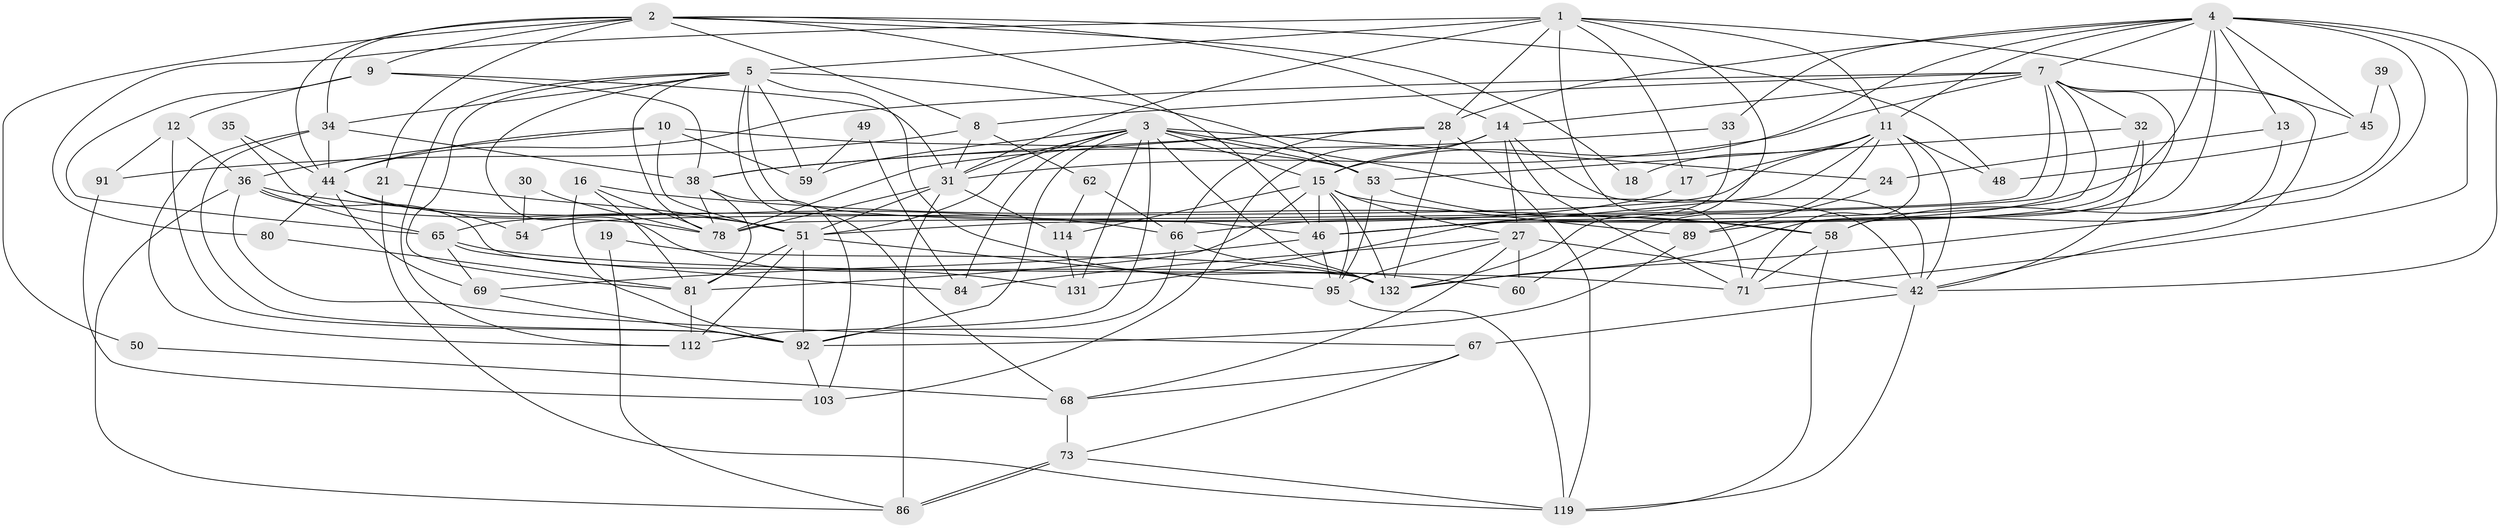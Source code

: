 // original degree distribution, {4: 0.2740740740740741, 3: 0.23703703703703705, 5: 0.21481481481481482, 6: 0.08888888888888889, 2: 0.14814814814814814, 8: 0.014814814814814815, 7: 0.014814814814814815, 9: 0.007407407407407408}
// Generated by graph-tools (version 1.1) at 2025/15/03/09/25 04:15:07]
// undirected, 67 vertices, 188 edges
graph export_dot {
graph [start="1"]
  node [color=gray90,style=filled];
  1 [super="+6+43"];
  2 [super="+87"];
  3 [super="+40+83"];
  4 [super="+79+25"];
  5 [super="+111+105+75+61"];
  7 [super="+115+102+52+82"];
  8 [super="+22"];
  9 [super="+130"];
  10 [super="+47"];
  11 [super="+118"];
  12;
  13 [super="+100"];
  14 [super="+20"];
  15 [super="+109+26+23"];
  16 [super="+63"];
  17;
  18;
  19;
  21;
  24;
  27 [super="+124"];
  28 [super="+29+37"];
  30;
  31 [super="+117+85+41"];
  32;
  33;
  34 [super="+106+120"];
  35;
  36 [super="+70"];
  38 [super="+74"];
  39;
  42 [super="+93+76"];
  44 [super="+98"];
  45;
  46 [super="+56"];
  48;
  49;
  50;
  51 [super="+77"];
  53 [super="+129"];
  54;
  58;
  59;
  60;
  62;
  65 [super="+94"];
  66 [super="+127"];
  67 [super="+134"];
  68;
  69 [super="+97+96"];
  71;
  73;
  78 [super="+101+116"];
  80;
  81 [super="+88"];
  84;
  86;
  89;
  91;
  92 [super="+123+135"];
  95 [super="+113"];
  103;
  112 [super="+126"];
  114;
  119;
  131;
  132;
  1 -- 71;
  1 -- 28;
  1 -- 11;
  1 -- 31;
  1 -- 80;
  1 -- 17;
  1 -- 132;
  1 -- 5;
  1 -- 45;
  2 -- 46;
  2 -- 44;
  2 -- 21;
  2 -- 48;
  2 -- 34;
  2 -- 18;
  2 -- 50;
  2 -- 8;
  2 -- 9;
  2 -- 14;
  3 -- 42 [weight=2];
  3 -- 131;
  3 -- 132;
  3 -- 15;
  3 -- 51;
  3 -- 84;
  3 -- 53;
  3 -- 24;
  3 -- 31 [weight=2];
  3 -- 112;
  3 -- 59;
  3 -- 92;
  4 -- 89 [weight=2];
  4 -- 15;
  4 -- 7;
  4 -- 66;
  4 -- 33;
  4 -- 132;
  4 -- 71;
  4 -- 42;
  4 -- 11;
  4 -- 13;
  4 -- 45;
  4 -- 28;
  5 -- 78 [weight=2];
  5 -- 131;
  5 -- 81;
  5 -- 68;
  5 -- 46 [weight=3];
  5 -- 60;
  5 -- 112;
  5 -- 53;
  5 -- 59;
  5 -- 34;
  7 -- 42;
  7 -- 32;
  7 -- 78 [weight=3];
  7 -- 51;
  7 -- 31;
  7 -- 8;
  7 -- 132;
  7 -- 44 [weight=2];
  7 -- 14;
  7 -- 46;
  8 -- 62;
  8 -- 91;
  8 -- 31;
  9 -- 12;
  9 -- 65;
  9 -- 38;
  9 -- 31;
  10 -- 51;
  10 -- 36;
  10 -- 53;
  10 -- 59;
  10 -- 44;
  11 -- 46;
  11 -- 71;
  11 -- 48;
  11 -- 17;
  11 -- 18;
  11 -- 54;
  11 -- 60;
  11 -- 42 [weight=2];
  12 -- 92;
  12 -- 91;
  12 -- 36;
  13 -- 24;
  13 -- 58;
  14 -- 71;
  14 -- 42;
  14 -- 103;
  14 -- 27;
  14 -- 15;
  15 -- 132;
  15 -- 95;
  15 -- 81;
  15 -- 89;
  15 -- 46;
  15 -- 114;
  15 -- 27 [weight=2];
  16 -- 58;
  16 -- 81;
  16 -- 78;
  16 -- 92;
  17 -- 65;
  19 -- 86;
  19 -- 132;
  21 -- 119;
  21 -- 51;
  24 -- 89;
  27 -- 60;
  27 -- 68;
  27 -- 84;
  27 -- 95;
  27 -- 42 [weight=2];
  28 -- 119;
  28 -- 66;
  28 -- 132;
  28 -- 38;
  28 -- 78;
  30 -- 54;
  30 -- 78;
  31 -- 114;
  31 -- 86;
  31 -- 78;
  31 -- 51;
  32 -- 42;
  32 -- 53;
  32 -- 46;
  33 -- 131;
  33 -- 38;
  34 -- 44;
  34 -- 38;
  34 -- 92;
  34 -- 112;
  35 -- 78;
  35 -- 44;
  36 -- 86;
  36 -- 132;
  36 -- 66;
  36 -- 67;
  36 -- 65;
  38 -- 103;
  38 -- 81;
  38 -- 78;
  39 -- 45;
  39 -- 58;
  42 -- 67;
  42 -- 119;
  44 -- 80;
  44 -- 51;
  44 -- 54;
  44 -- 69;
  45 -- 48;
  46 -- 69;
  46 -- 95;
  49 -- 84;
  49 -- 59;
  50 -- 68;
  51 -- 95;
  51 -- 112;
  51 -- 81;
  51 -- 92;
  53 -- 58;
  53 -- 95;
  58 -- 119;
  58 -- 71;
  62 -- 114;
  62 -- 66;
  65 -- 71;
  65 -- 69;
  65 -- 84;
  66 -- 132;
  66 -- 92;
  67 -- 73;
  67 -- 68;
  68 -- 73;
  69 -- 92;
  73 -- 86;
  73 -- 86;
  73 -- 119;
  80 -- 81;
  81 -- 112;
  89 -- 92;
  91 -- 103;
  92 -- 103;
  95 -- 119;
  114 -- 131;
}
